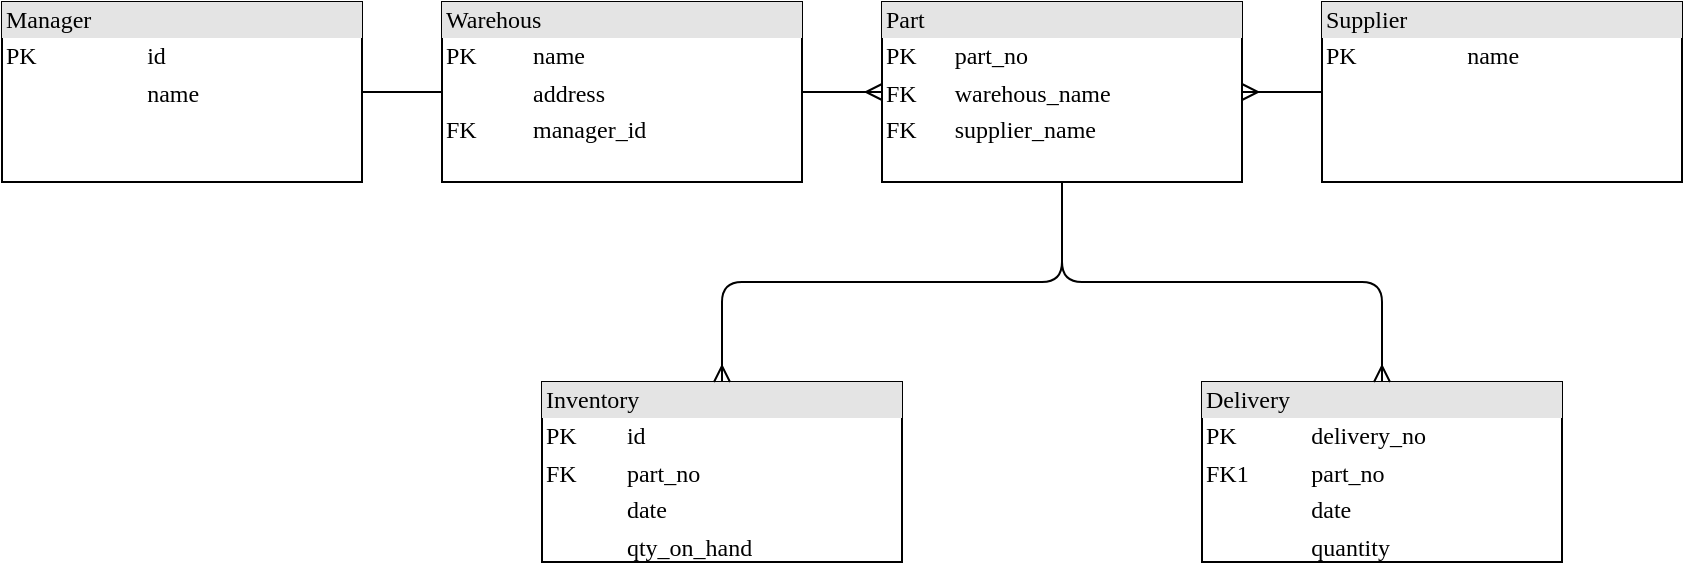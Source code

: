 <mxfile version="20.3.0" type="device"><diagram name="Page-1" id="2ca16b54-16f6-2749-3443-fa8db7711227"><mxGraphModel dx="946" dy="606" grid="1" gridSize="10" guides="1" tooltips="1" connect="1" arrows="1" fold="1" page="1" pageScale="1" pageWidth="1100" pageHeight="850" background="none" math="0" shadow="0"><root><mxCell id="0"/><mxCell id="1" parent="0"/><mxCell id="2ed32ef02a7f4228-1" value="&lt;div style=&quot;box-sizing:border-box;width:100%;background:#e4e4e4;padding:2px;&quot;&gt;Manager&lt;/div&gt;&lt;table style=&quot;width:100%;font-size:1em;&quot; cellpadding=&quot;2&quot; cellspacing=&quot;0&quot;&gt;&lt;tbody&gt;&lt;tr&gt;&lt;td&gt;PK&lt;/td&gt;&lt;td&gt;id&lt;/td&gt;&lt;/tr&gt;&lt;tr&gt;&lt;td&gt;&lt;br&gt;&lt;/td&gt;&lt;td&gt;name&lt;/td&gt;&lt;/tr&gt;&lt;/tbody&gt;&lt;/table&gt;" style="verticalAlign=top;align=left;overflow=fill;html=1;rounded=0;shadow=0;comic=0;labelBackgroundColor=none;strokeWidth=1;fontFamily=Verdana;fontSize=12" parent="1" vertex="1"><mxGeometry x="10" y="70" width="180" height="90" as="geometry"/></mxCell><mxCell id="2ed32ef02a7f4228-16" style="edgeStyle=orthogonalEdgeStyle;html=1;labelBackgroundColor=none;startArrow=none;endArrow=ERmany;fontFamily=Verdana;fontSize=12;align=left;startFill=0;endFill=0;" parent="1" source="2ed32ef02a7f4228-3" target="rh9AQaayhmrqRIn2IX2n-3" edge="1"><mxGeometry relative="1" as="geometry"/></mxCell><mxCell id="2ed32ef02a7f4228-3" value="&lt;div style=&quot;box-sizing: border-box ; width: 100% ; background: #e4e4e4 ; padding: 2px&quot;&gt;Supplier&lt;/div&gt;&lt;table style=&quot;width: 100% ; font-size: 1em&quot; cellpadding=&quot;2&quot; cellspacing=&quot;0&quot;&gt;&lt;tbody&gt;&lt;tr&gt;&lt;td&gt;PK&lt;/td&gt;&lt;td&gt;name&lt;/td&gt;&lt;/tr&gt;&lt;/tbody&gt;&lt;/table&gt;" style="verticalAlign=top;align=left;overflow=fill;html=1;rounded=0;shadow=0;comic=0;labelBackgroundColor=none;strokeWidth=1;fontFamily=Verdana;fontSize=12" parent="1" vertex="1"><mxGeometry x="670" y="70" width="180" height="90" as="geometry"/></mxCell><mxCell id="2ed32ef02a7f4228-4" value="&lt;div style=&quot;box-sizing: border-box ; width: 100% ; background: #e4e4e4 ; padding: 2px&quot;&gt;Inventory&lt;/div&gt;&lt;table style=&quot;width: 100% ; font-size: 1em&quot; cellpadding=&quot;2&quot; cellspacing=&quot;0&quot;&gt;&lt;tbody&gt;&lt;tr&gt;&lt;td&gt;PK&lt;/td&gt;&lt;td&gt;id&lt;/td&gt;&lt;/tr&gt;&lt;tr&gt;&lt;td&gt;FK&lt;/td&gt;&lt;td&gt;part_no&lt;br&gt;&lt;/td&gt;&lt;/tr&gt;&lt;tr&gt;&lt;td&gt;&lt;/td&gt;&lt;td&gt;date&lt;br&gt;&lt;/td&gt;&lt;/tr&gt;&lt;tr&gt;&lt;td&gt;&lt;br&gt;&lt;/td&gt;&lt;td&gt;qty_on_hand&lt;br&gt;&lt;/td&gt;&lt;/tr&gt;&lt;/tbody&gt;&lt;/table&gt;" style="verticalAlign=top;align=left;overflow=fill;html=1;rounded=0;shadow=0;comic=0;labelBackgroundColor=none;strokeWidth=1;fontFamily=Verdana;fontSize=12" parent="1" vertex="1"><mxGeometry x="280" y="260" width="180" height="90" as="geometry"/></mxCell><mxCell id="2ed32ef02a7f4228-15" style="edgeStyle=orthogonalEdgeStyle;html=1;entryX=0.5;entryY=0;labelBackgroundColor=none;startArrow=none;endArrow=ERmany;fontFamily=Verdana;fontSize=12;align=left;startFill=0;endFill=0;" parent="1" source="rh9AQaayhmrqRIn2IX2n-3" target="2ed32ef02a7f4228-4" edge="1"><mxGeometry relative="1" as="geometry"/></mxCell><mxCell id="2ed32ef02a7f4228-5" value="&lt;div style=&quot;box-sizing:border-box;width:100%;background:#e4e4e4;padding:2px;&quot;&gt;Warehous&lt;/div&gt;&lt;table style=&quot;width:100%;font-size:1em;&quot; cellpadding=&quot;2&quot; cellspacing=&quot;0&quot;&gt;&lt;tbody&gt;&lt;tr&gt;&lt;td&gt;PK&lt;/td&gt;&lt;td&gt;name&lt;/td&gt;&lt;/tr&gt;&lt;tr&gt;&lt;td&gt;&lt;br&gt;&lt;/td&gt;&lt;td&gt;address&lt;br&gt;&lt;/td&gt;&lt;/tr&gt;&lt;tr&gt;&lt;td&gt;FK&lt;/td&gt;&lt;td&gt;manager_id&lt;/td&gt;&lt;/tr&gt;&lt;/tbody&gt;&lt;/table&gt;" style="verticalAlign=top;align=left;overflow=fill;html=1;rounded=0;shadow=0;comic=0;labelBackgroundColor=none;strokeWidth=1;fontFamily=Verdana;fontSize=12" parent="1" vertex="1"><mxGeometry x="230" y="70" width="180" height="90" as="geometry"/></mxCell><mxCell id="2ed32ef02a7f4228-12" value="&lt;div style=&quot;box-sizing: border-box ; width: 100% ; background: #e4e4e4 ; padding: 2px&quot;&gt;Delivery&lt;/div&gt;&lt;table style=&quot;width: 100% ; font-size: 1em&quot; cellpadding=&quot;2&quot; cellspacing=&quot;0&quot;&gt;&lt;tbody&gt;&lt;tr&gt;&lt;td&gt;PK&lt;/td&gt;&lt;td&gt;delivery_no&lt;/td&gt;&lt;/tr&gt;&lt;tr&gt;&lt;td&gt;FK1&lt;/td&gt;&lt;td&gt;part_no&lt;/td&gt;&lt;/tr&gt;&lt;tr&gt;&lt;td&gt;&lt;/td&gt;&lt;td&gt;date&lt;/td&gt;&lt;/tr&gt;&lt;tr&gt;&lt;td&gt;&lt;br&gt;&lt;/td&gt;&lt;td&gt;quantity&lt;br&gt;&lt;/td&gt;&lt;/tr&gt;&lt;/tbody&gt;&lt;/table&gt;" style="verticalAlign=top;align=left;overflow=fill;html=1;rounded=0;shadow=0;comic=0;labelBackgroundColor=none;strokeWidth=1;fontFamily=Verdana;fontSize=12" parent="1" vertex="1"><mxGeometry x="610" y="260" width="180" height="90" as="geometry"/></mxCell><mxCell id="2ed32ef02a7f4228-13" value="" style="edgeStyle=orthogonalEdgeStyle;html=1;endArrow=none;startArrow=none;labelBackgroundColor=none;fontFamily=Verdana;fontSize=12;align=left;exitX=1;exitY=0.5;exitDx=0;exitDy=0;startFill=0;endFill=0;" parent="1" source="2ed32ef02a7f4228-1" target="2ed32ef02a7f4228-5" edge="1"><mxGeometry width="100" height="100" relative="1" as="geometry"><mxPoint x="350" y="370" as="sourcePoint"/><mxPoint x="450" y="270" as="targetPoint"/></mxGeometry></mxCell><mxCell id="rh9AQaayhmrqRIn2IX2n-3" value="&lt;div style=&quot;box-sizing: border-box ; width: 100% ; background: #e4e4e4 ; padding: 2px&quot;&gt;Part&lt;/div&gt;&lt;table style=&quot;width: 100% ; font-size: 1em&quot; cellpadding=&quot;2&quot; cellspacing=&quot;0&quot;&gt;&lt;tbody&gt;&lt;tr&gt;&lt;td&gt;PK&lt;/td&gt;&lt;td&gt;part_no&lt;br&gt;&lt;/td&gt;&lt;/tr&gt;&lt;tr&gt;&lt;td&gt;FK&lt;/td&gt;&lt;td&gt;warehous_name&lt;/td&gt;&lt;/tr&gt;&lt;tr&gt;&lt;td&gt;FK&lt;/td&gt;&lt;td&gt;supplier_name&lt;/td&gt;&lt;/tr&gt;&lt;/tbody&gt;&lt;/table&gt;" style="verticalAlign=top;align=left;overflow=fill;html=1;rounded=0;shadow=0;comic=0;labelBackgroundColor=none;strokeWidth=1;fontFamily=Verdana;fontSize=12" vertex="1" parent="1"><mxGeometry x="450" y="70" width="180" height="90" as="geometry"/></mxCell><mxCell id="rh9AQaayhmrqRIn2IX2n-4" style="edgeStyle=orthogonalEdgeStyle;html=1;labelBackgroundColor=none;startArrow=none;endArrow=ERmany;fontFamily=Verdana;fontSize=12;align=left;startFill=0;endFill=0;" edge="1" parent="1" source="2ed32ef02a7f4228-5" target="rh9AQaayhmrqRIn2IX2n-3"><mxGeometry relative="1" as="geometry"><mxPoint x="310" y="170.0" as="sourcePoint"/><mxPoint x="420" y="280.0" as="targetPoint"/></mxGeometry></mxCell><mxCell id="rh9AQaayhmrqRIn2IX2n-6" style="edgeStyle=orthogonalEdgeStyle;html=1;labelBackgroundColor=none;startArrow=none;endArrow=ERmany;fontFamily=Verdana;fontSize=12;align=left;startFill=0;endFill=0;" edge="1" parent="1" source="rh9AQaayhmrqRIn2IX2n-3" target="2ed32ef02a7f4228-12"><mxGeometry relative="1" as="geometry"><mxPoint x="550" y="170.0" as="sourcePoint"/><mxPoint x="380" y="270.0" as="targetPoint"/></mxGeometry></mxCell></root></mxGraphModel></diagram></mxfile>